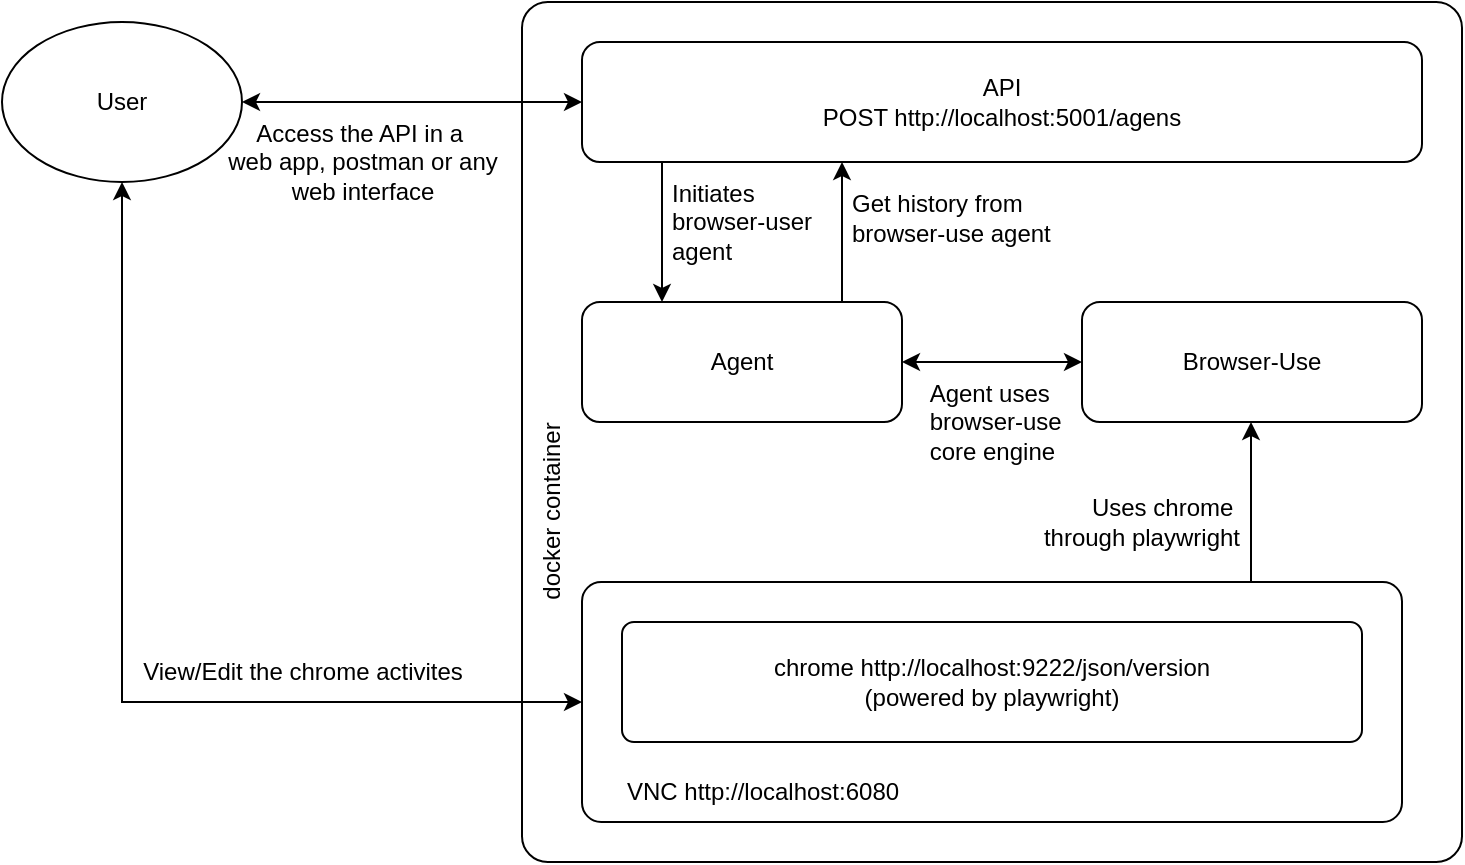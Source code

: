 <mxfile version="24.7.17">
  <diagram name="Page-1" id="rlybBXTehPyZVLJO9jS7">
    <mxGraphModel dx="1242" dy="878" grid="1" gridSize="10" guides="1" tooltips="1" connect="1" arrows="1" fold="1" page="1" pageScale="1" pageWidth="1169" pageHeight="827" math="0" shadow="0">
      <root>
        <mxCell id="0" />
        <mxCell id="1" parent="0" />
        <mxCell id="aVI8A8lwEajAvU7c24Gj-10" value="" style="rounded=1;whiteSpace=wrap;html=1;arcSize=3;" vertex="1" parent="1">
          <mxGeometry x="340" y="250" width="470" height="430" as="geometry" />
        </mxCell>
        <mxCell id="aVI8A8lwEajAvU7c24Gj-1" value="User" style="ellipse;whiteSpace=wrap;html=1;" vertex="1" parent="1">
          <mxGeometry x="80" y="260" width="120" height="80" as="geometry" />
        </mxCell>
        <mxCell id="aVI8A8lwEajAvU7c24Gj-2" value="API&lt;div&gt;POST http://localhost:5001/agens&lt;/div&gt;" style="rounded=1;whiteSpace=wrap;html=1;" vertex="1" parent="1">
          <mxGeometry x="370" y="270" width="420" height="60" as="geometry" />
        </mxCell>
        <mxCell id="aVI8A8lwEajAvU7c24Gj-3" value="Agent" style="rounded=1;whiteSpace=wrap;html=1;" vertex="1" parent="1">
          <mxGeometry x="370" y="400" width="160" height="60" as="geometry" />
        </mxCell>
        <mxCell id="aVI8A8lwEajAvU7c24Gj-4" value="Browser-Use" style="rounded=1;whiteSpace=wrap;html=1;" vertex="1" parent="1">
          <mxGeometry x="620" y="400" width="170" height="60" as="geometry" />
        </mxCell>
        <mxCell id="aVI8A8lwEajAvU7c24Gj-7" value="" style="endArrow=classic;html=1;rounded=0;" edge="1" parent="1">
          <mxGeometry width="50" height="50" relative="1" as="geometry">
            <mxPoint x="410" y="330" as="sourcePoint" />
            <mxPoint x="410" y="400" as="targetPoint" />
          </mxGeometry>
        </mxCell>
        <mxCell id="aVI8A8lwEajAvU7c24Gj-8" value="" style="endArrow=classic;startArrow=classic;html=1;rounded=0;entryX=0;entryY=0.5;entryDx=0;entryDy=0;" edge="1" parent="1" target="aVI8A8lwEajAvU7c24Gj-4">
          <mxGeometry width="50" height="50" relative="1" as="geometry">
            <mxPoint x="530" y="430" as="sourcePoint" />
            <mxPoint x="580" y="380" as="targetPoint" />
          </mxGeometry>
        </mxCell>
        <mxCell id="aVI8A8lwEajAvU7c24Gj-9" value="" style="endArrow=classic;html=1;rounded=0;" edge="1" parent="1">
          <mxGeometry width="50" height="50" relative="1" as="geometry">
            <mxPoint x="500" y="400" as="sourcePoint" />
            <mxPoint x="500" y="330" as="targetPoint" />
          </mxGeometry>
        </mxCell>
        <mxCell id="aVI8A8lwEajAvU7c24Gj-11" value="docker container" style="text;html=1;align=center;verticalAlign=middle;resizable=0;points=[];autosize=1;strokeColor=none;fillColor=none;rotation=-90;" vertex="1" parent="1">
          <mxGeometry x="300" y="490" width="110" height="30" as="geometry" />
        </mxCell>
        <mxCell id="aVI8A8lwEajAvU7c24Gj-16" value="" style="endArrow=classic;html=1;rounded=0;" edge="1" parent="1">
          <mxGeometry width="50" height="50" relative="1" as="geometry">
            <mxPoint x="704.5" y="540" as="sourcePoint" />
            <mxPoint x="704.5" y="460" as="targetPoint" />
          </mxGeometry>
        </mxCell>
        <mxCell id="aVI8A8lwEajAvU7c24Gj-17" value="" style="endArrow=classic;startArrow=classic;html=1;rounded=0;entryX=0;entryY=0.5;entryDx=0;entryDy=0;exitX=1;exitY=0.5;exitDx=0;exitDy=0;" edge="1" parent="1" source="aVI8A8lwEajAvU7c24Gj-1" target="aVI8A8lwEajAvU7c24Gj-2">
          <mxGeometry width="50" height="50" relative="1" as="geometry">
            <mxPoint x="200" y="310" as="sourcePoint" />
            <mxPoint x="250" y="260" as="targetPoint" />
          </mxGeometry>
        </mxCell>
        <mxCell id="aVI8A8lwEajAvU7c24Gj-18" value="" style="endArrow=classic;startArrow=classic;html=1;rounded=0;exitX=0.5;exitY=1;exitDx=0;exitDy=0;entryX=0;entryY=0.5;entryDx=0;entryDy=0;" edge="1" parent="1" source="aVI8A8lwEajAvU7c24Gj-1" target="aVI8A8lwEajAvU7c24Gj-19">
          <mxGeometry width="50" height="50" relative="1" as="geometry">
            <mxPoint x="140" y="520" as="sourcePoint" />
            <mxPoint x="260" y="550" as="targetPoint" />
            <Array as="points">
              <mxPoint x="140" y="600" />
            </Array>
          </mxGeometry>
        </mxCell>
        <mxCell id="aVI8A8lwEajAvU7c24Gj-19" value="" style="rounded=1;whiteSpace=wrap;html=1;arcSize=8;" vertex="1" parent="1">
          <mxGeometry x="370" y="540" width="410" height="120" as="geometry" />
        </mxCell>
        <mxCell id="aVI8A8lwEajAvU7c24Gj-15" value="chrome http://localhost:9222/json/version&lt;div&gt;(powered by playwright)&lt;/div&gt;" style="rounded=1;whiteSpace=wrap;html=1;arcSize=10;" vertex="1" parent="1">
          <mxGeometry x="390" y="560" width="370" height="60" as="geometry" />
        </mxCell>
        <mxCell id="aVI8A8lwEajAvU7c24Gj-20" value="VNC http://localhost:6080" style="text;html=1;align=center;verticalAlign=middle;resizable=0;points=[];autosize=1;strokeColor=none;fillColor=none;" vertex="1" parent="1">
          <mxGeometry x="380" y="630" width="160" height="30" as="geometry" />
        </mxCell>
        <mxCell id="aVI8A8lwEajAvU7c24Gj-21" value="View/Edit the chrome activites" style="text;html=1;align=center;verticalAlign=middle;resizable=0;points=[];autosize=1;strokeColor=none;fillColor=none;" vertex="1" parent="1">
          <mxGeometry x="140" y="570" width="180" height="30" as="geometry" />
        </mxCell>
        <mxCell id="aVI8A8lwEajAvU7c24Gj-22" value="Access the API in a&amp;nbsp;&lt;div&gt;web app,&amp;nbsp;&lt;span style=&quot;background-color: initial;&quot;&gt;postman or any&lt;/span&gt;&lt;/div&gt;&lt;div&gt;&lt;span style=&quot;background-color: initial;&quot;&gt;web interface&lt;/span&gt;&lt;/div&gt;" style="text;html=1;align=center;verticalAlign=middle;resizable=0;points=[];autosize=1;strokeColor=none;fillColor=none;" vertex="1" parent="1">
          <mxGeometry x="180" y="300" width="160" height="60" as="geometry" />
        </mxCell>
        <mxCell id="aVI8A8lwEajAvU7c24Gj-23" value="Initiates&amp;nbsp;&lt;div&gt;browser-user&amp;nbsp;&lt;/div&gt;&lt;div&gt;agent&lt;/div&gt;" style="text;html=1;align=left;verticalAlign=middle;resizable=0;points=[];autosize=1;strokeColor=none;fillColor=none;" vertex="1" parent="1">
          <mxGeometry x="413" y="330" width="100" height="60" as="geometry" />
        </mxCell>
        <mxCell id="aVI8A8lwEajAvU7c24Gj-24" value="Get history from&amp;nbsp;&lt;div&gt;browser-use agent&lt;/div&gt;" style="text;html=1;align=left;verticalAlign=middle;resizable=0;points=[];autosize=1;strokeColor=none;fillColor=none;" vertex="1" parent="1">
          <mxGeometry x="503" y="338" width="120" height="40" as="geometry" />
        </mxCell>
        <mxCell id="aVI8A8lwEajAvU7c24Gj-25" value="&lt;div style=&quot;text-align: justify;&quot;&gt;&lt;span style=&quot;background-color: initial;&quot;&gt;Agent uses&amp;nbsp;&lt;/span&gt;&lt;/div&gt;&lt;div style=&quot;text-align: justify;&quot;&gt;browser-use&amp;nbsp;&lt;/div&gt;&lt;div style=&quot;text-align: justify;&quot;&gt;core engine&lt;/div&gt;" style="text;html=1;align=center;verticalAlign=middle;resizable=0;points=[];autosize=1;strokeColor=none;fillColor=none;" vertex="1" parent="1">
          <mxGeometry x="533" y="430" width="90" height="60" as="geometry" />
        </mxCell>
        <mxCell id="aVI8A8lwEajAvU7c24Gj-26" value="Uses chrome&amp;nbsp;&lt;div&gt;through playwright&lt;/div&gt;" style="text;html=1;align=right;verticalAlign=middle;resizable=0;points=[];autosize=1;strokeColor=none;fillColor=none;" vertex="1" parent="1">
          <mxGeometry x="580" y="490" width="120" height="40" as="geometry" />
        </mxCell>
      </root>
    </mxGraphModel>
  </diagram>
</mxfile>
